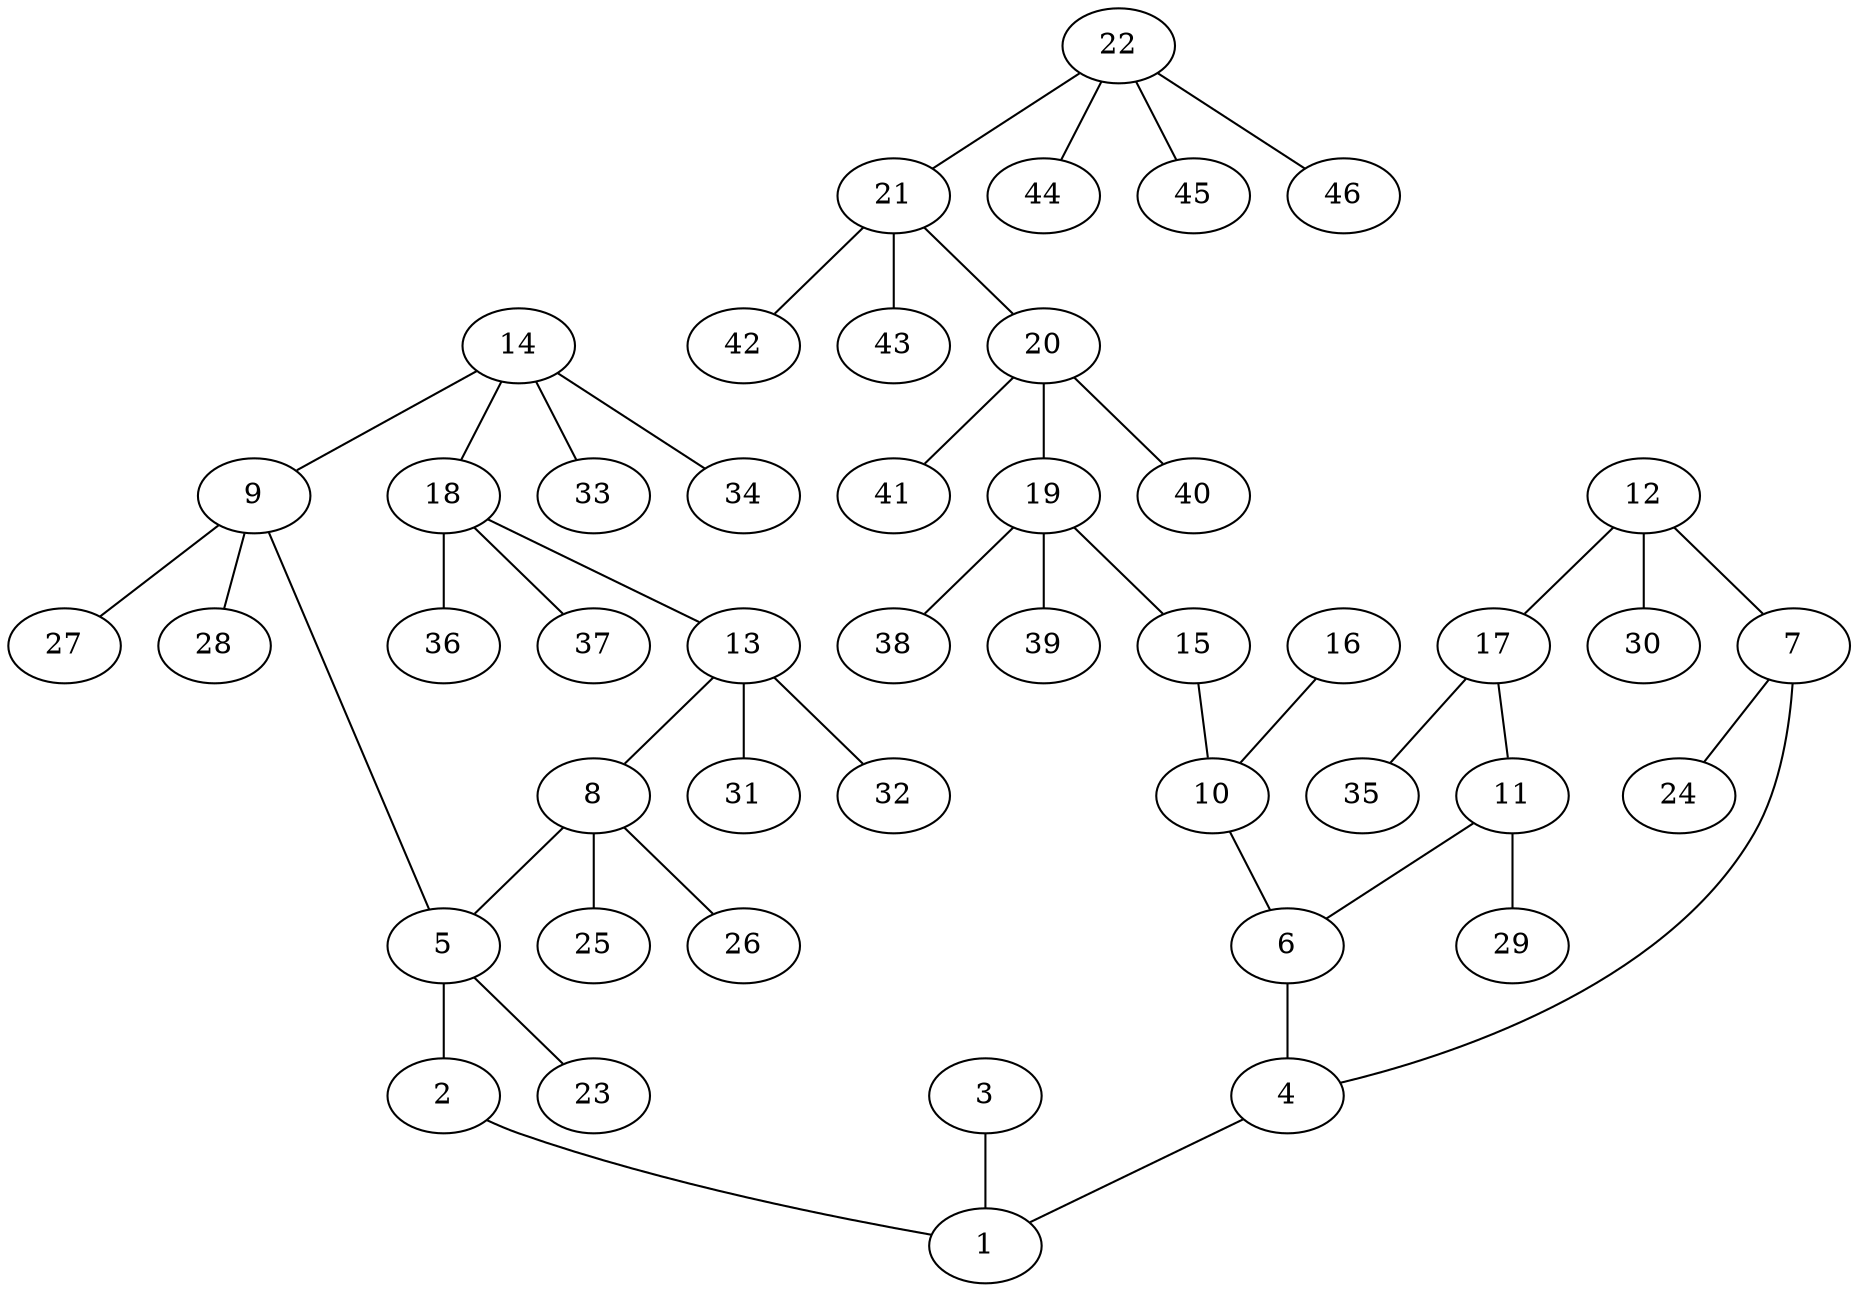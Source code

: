 graph molecule_1817 {
	1	 [chem=C];
	2	 [chem=O];
	2 -- 1	 [valence=1];
	3	 [chem=O];
	3 -- 1	 [valence=2];
	4	 [chem=C];
	4 -- 1	 [valence=1];
	5	 [chem=C];
	5 -- 2	 [valence=1];
	23	 [chem=H];
	5 -- 23	 [valence=1];
	6	 [chem=C];
	6 -- 4	 [valence=2];
	7	 [chem=C];
	7 -- 4	 [valence=1];
	24	 [chem=H];
	7 -- 24	 [valence=1];
	8	 [chem=C];
	8 -- 5	 [valence=1];
	25	 [chem=H];
	8 -- 25	 [valence=1];
	26	 [chem=H];
	8 -- 26	 [valence=1];
	9	 [chem=C];
	9 -- 5	 [valence=1];
	27	 [chem=H];
	9 -- 27	 [valence=1];
	28	 [chem=H];
	9 -- 28	 [valence=1];
	10	 [chem=C];
	10 -- 6	 [valence=1];
	11	 [chem=C];
	11 -- 6	 [valence=1];
	29	 [chem=H];
	11 -- 29	 [valence=1];
	12	 [chem=C];
	12 -- 7	 [valence=2];
	17	 [chem=C];
	12 -- 17	 [valence=1];
	30	 [chem=H];
	12 -- 30	 [valence=1];
	13	 [chem=C];
	13 -- 8	 [valence=1];
	31	 [chem=H];
	13 -- 31	 [valence=1];
	32	 [chem=H];
	13 -- 32	 [valence=1];
	14	 [chem=C];
	14 -- 9	 [valence=1];
	18	 [chem=C];
	14 -- 18	 [valence=1];
	33	 [chem=H];
	14 -- 33	 [valence=1];
	34	 [chem=H];
	14 -- 34	 [valence=1];
	15	 [chem=O];
	15 -- 10	 [valence=1];
	16	 [chem=O];
	16 -- 10	 [valence=2];
	17 -- 11	 [valence=2];
	35	 [chem=H];
	17 -- 35	 [valence=1];
	18 -- 13	 [valence=1];
	36	 [chem=H];
	18 -- 36	 [valence=1];
	37	 [chem=H];
	18 -- 37	 [valence=1];
	19	 [chem=C];
	19 -- 15	 [valence=1];
	38	 [chem=H];
	19 -- 38	 [valence=1];
	39	 [chem=H];
	19 -- 39	 [valence=1];
	20	 [chem=C];
	20 -- 19	 [valence=1];
	40	 [chem=H];
	20 -- 40	 [valence=1];
	41	 [chem=H];
	20 -- 41	 [valence=1];
	21	 [chem=C];
	21 -- 20	 [valence=1];
	42	 [chem=H];
	21 -- 42	 [valence=1];
	43	 [chem=H];
	21 -- 43	 [valence=1];
	22	 [chem=C];
	22 -- 21	 [valence=1];
	44	 [chem=H];
	22 -- 44	 [valence=1];
	45	 [chem=H];
	22 -- 45	 [valence=1];
	46	 [chem=H];
	22 -- 46	 [valence=1];
}
